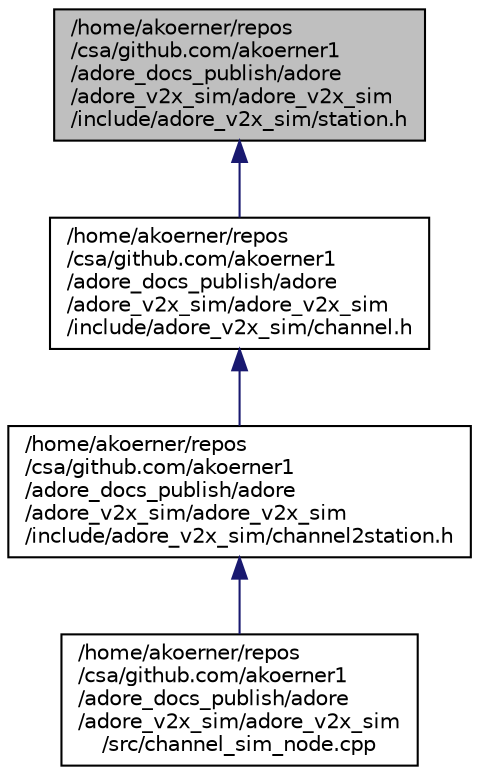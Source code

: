 digraph "/home/akoerner/repos/csa/github.com/akoerner1/adore_docs_publish/adore/adore_v2x_sim/adore_v2x_sim/include/adore_v2x_sim/station.h"
{
 // LATEX_PDF_SIZE
  edge [fontname="Helvetica",fontsize="10",labelfontname="Helvetica",labelfontsize="10"];
  node [fontname="Helvetica",fontsize="10",shape=record];
  Node1 [label="/home/akoerner/repos\l/csa/github.com/akoerner1\l/adore_docs_publish/adore\l/adore_v2x_sim/adore_v2x_sim\l/include/adore_v2x_sim/station.h",height=0.2,width=0.4,color="black", fillcolor="grey75", style="filled", fontcolor="black",tooltip=" "];
  Node1 -> Node2 [dir="back",color="midnightblue",fontsize="10",style="solid",fontname="Helvetica"];
  Node2 [label="/home/akoerner/repos\l/csa/github.com/akoerner1\l/adore_docs_publish/adore\l/adore_v2x_sim/adore_v2x_sim\l/include/adore_v2x_sim/channel.h",height=0.2,width=0.4,color="black", fillcolor="white", style="filled",URL="$channel_8h.html",tooltip=" "];
  Node2 -> Node3 [dir="back",color="midnightblue",fontsize="10",style="solid",fontname="Helvetica"];
  Node3 [label="/home/akoerner/repos\l/csa/github.com/akoerner1\l/adore_docs_publish/adore\l/adore_v2x_sim/adore_v2x_sim\l/include/adore_v2x_sim/channel2station.h",height=0.2,width=0.4,color="black", fillcolor="white", style="filled",URL="$channel2station_8h.html",tooltip=" "];
  Node3 -> Node4 [dir="back",color="midnightblue",fontsize="10",style="solid",fontname="Helvetica"];
  Node4 [label="/home/akoerner/repos\l/csa/github.com/akoerner1\l/adore_docs_publish/adore\l/adore_v2x_sim/adore_v2x_sim\l/src/channel_sim_node.cpp",height=0.2,width=0.4,color="black", fillcolor="white", style="filled",URL="$channel__sim__node_8cpp.html",tooltip=" "];
}
